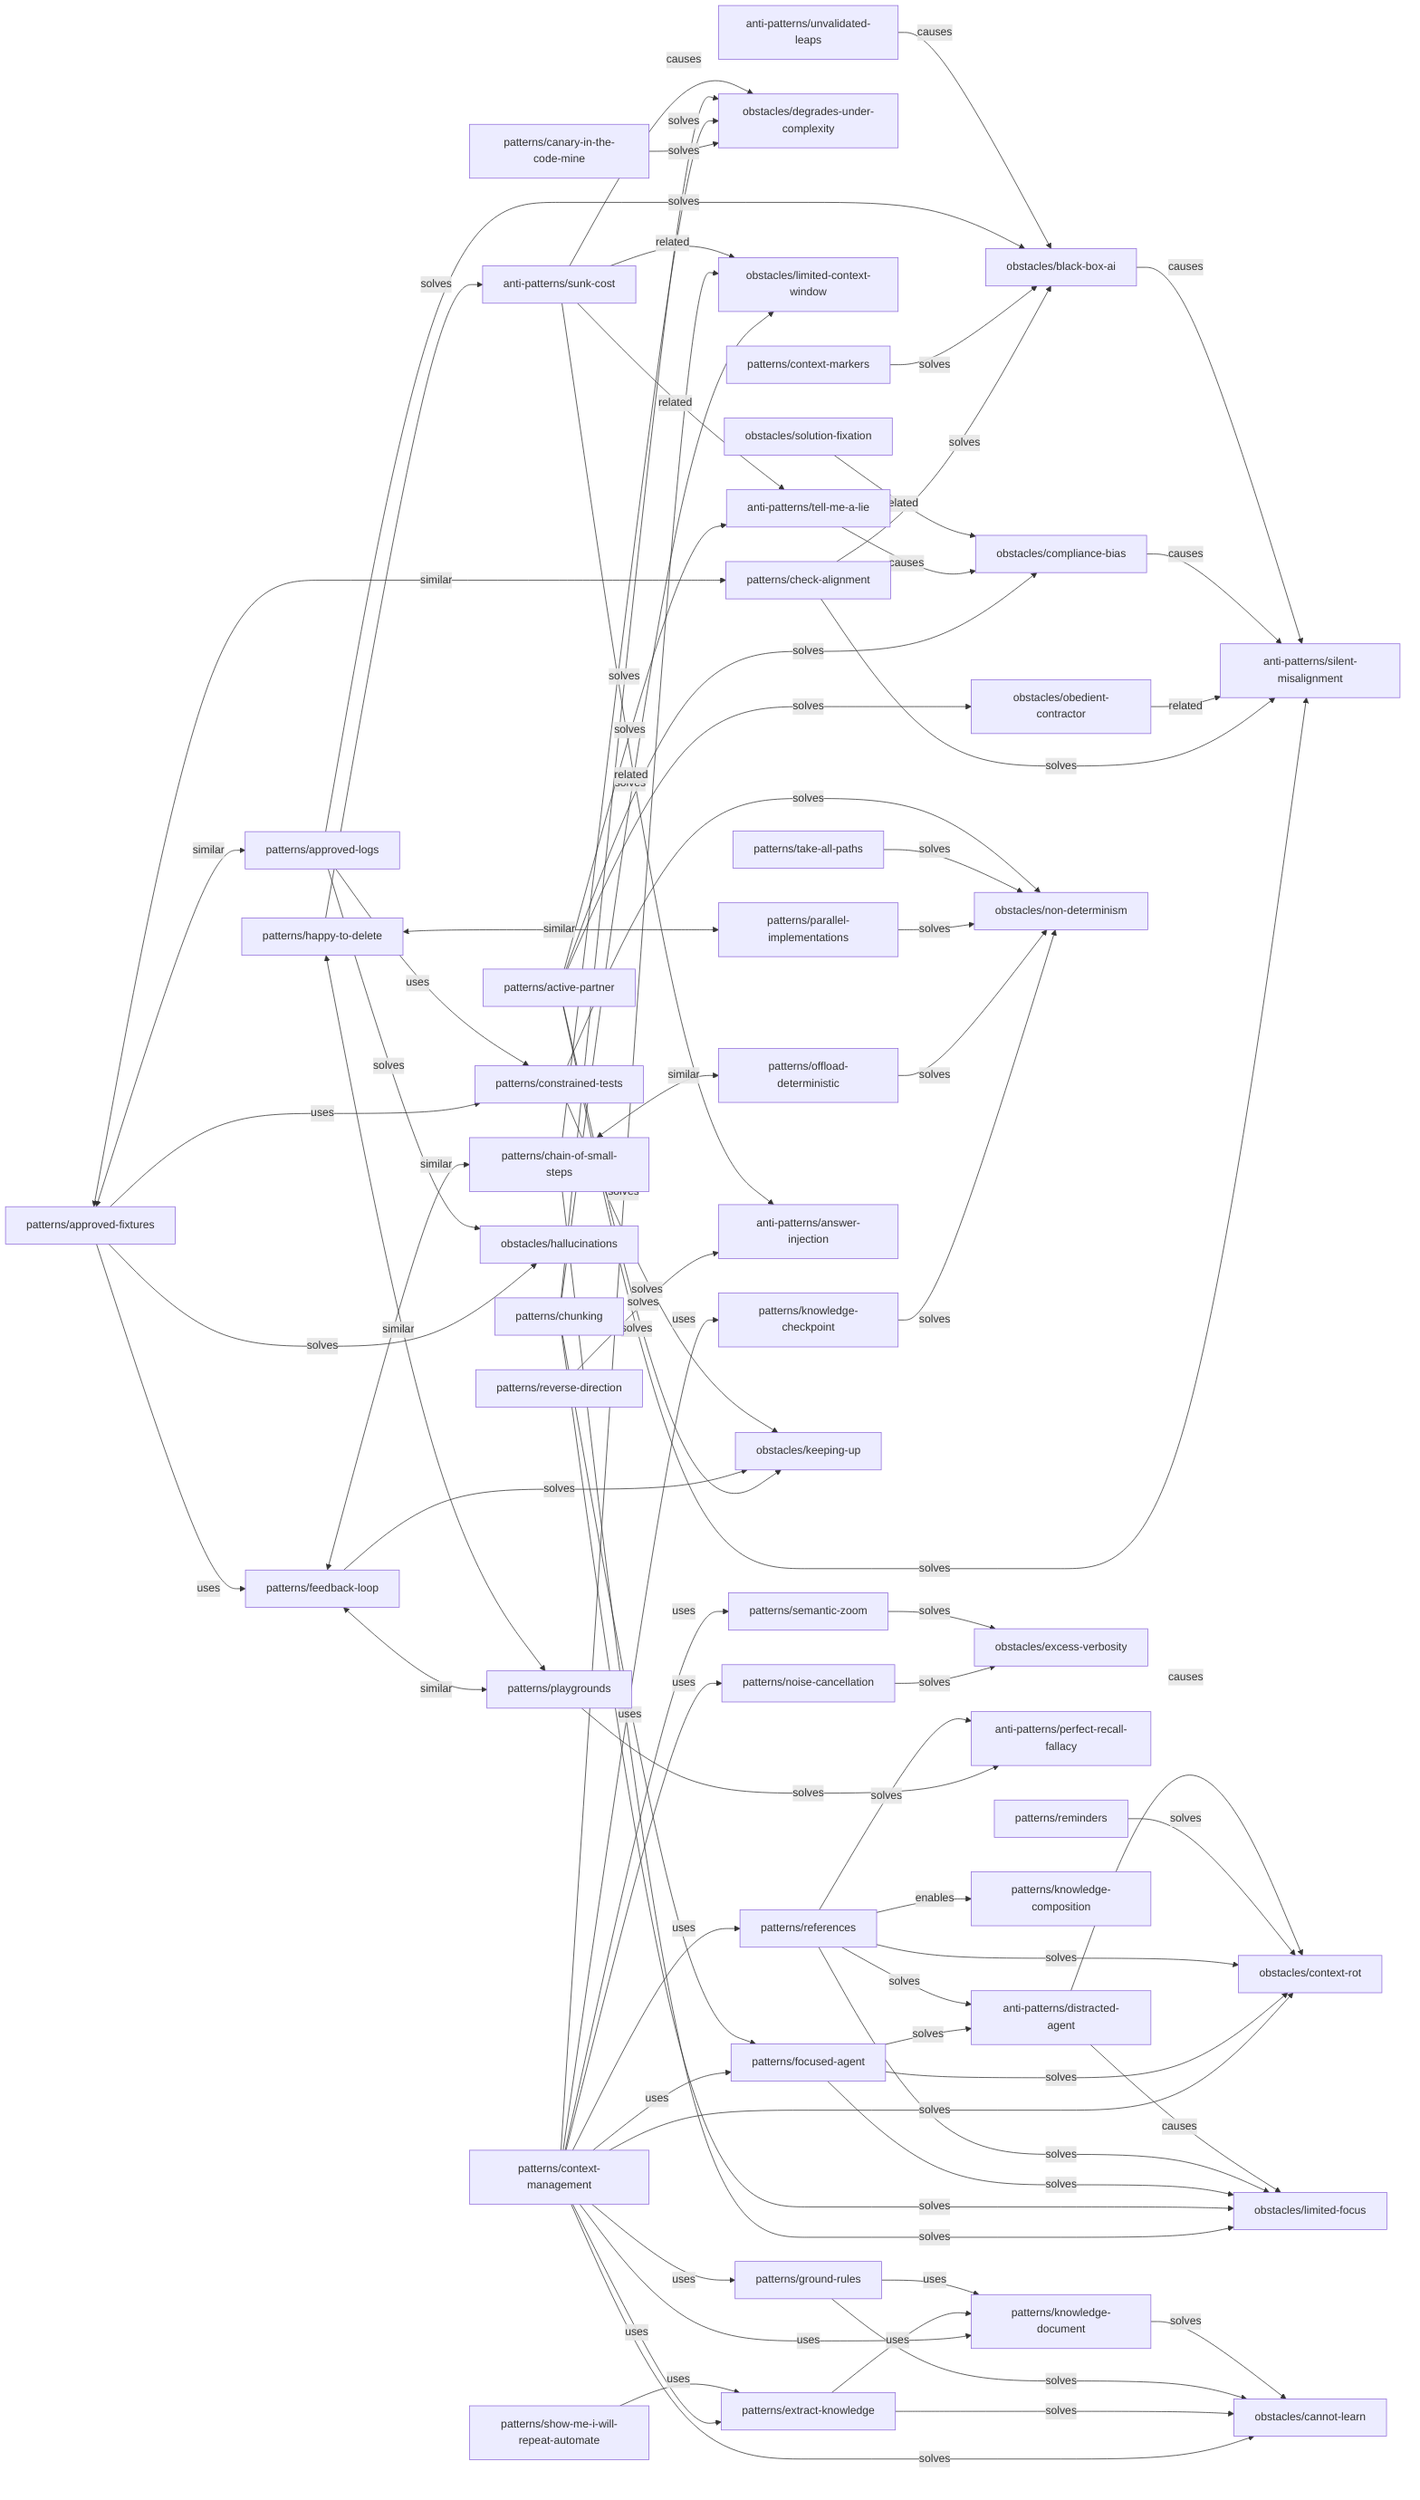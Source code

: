 graph LR
  %% Centralized relationship graph with semantic types
  %% Types: solves, similar, enables, uses, causes, alternative, related

  %% Pattern → Anti-pattern/Obstacle relationships (solves)
  patterns/active-partner -->|solves| anti-patterns/silent-misalignment
  patterns/active-partner -->|solves| anti-patterns/tell-me-a-lie
  patterns/active-partner -->|solves| obstacles/compliance-bias
  patterns/active-partner -->|solves| obstacles/obedient-contractor
  patterns/canary-in-the-code-mine -->|solves| obstacles/degrades-under-complexity
  patterns/chain-of-small-steps -->|solves| obstacles/degrades-under-complexity
  patterns/chain-of-small-steps -->|solves| obstacles/limited-focus
  patterns/check-alignment -->|solves| anti-patterns/silent-misalignment
  patterns/check-alignment -->|solves| obstacles/black-box-ai
  patterns/chunking -->|solves| obstacles/limited-focus
  patterns/chunking -->|solves| obstacles/limited-context-window
  patterns/chunking -->|solves| obstacles/degrades-under-complexity
  patterns/context-management -->|solves| obstacles/cannot-learn
  patterns/context-management -->|solves| obstacles/context-rot
  patterns/context-management -->|solves| obstacles/limited-context-window
  patterns/context-markers -->|solves| obstacles/black-box-ai
  patterns/extract-knowledge -->|solves| obstacles/cannot-learn
  patterns/focused-agent -->|solves| anti-patterns/distracted-agent
  patterns/focused-agent -->|solves| obstacles/limited-focus
  patterns/focused-agent -->|solves| obstacles/context-rot
  patterns/ground-rules -->|solves| obstacles/cannot-learn
  patterns/happy-to-delete -->|solves| anti-patterns/sunk-cost
  patterns/knowledge-checkpoint -->|solves| obstacles/non-determinism
  patterns/knowledge-document -->|solves| obstacles/cannot-learn
  patterns/noise-cancellation -->|solves| obstacles/excess-verbosity
  patterns/semantic-zoom -->|solves| obstacles/excess-verbosity
  patterns/offload-deterministic -->|solves| obstacles/non-determinism
  patterns/parallel-implementations -->|solves| obstacles/non-determinism
  patterns/playgrounds -->|solves| anti-patterns/perfect-recall-fallacy
  patterns/references -->|solves| anti-patterns/distracted-agent
  patterns/references -->|solves| obstacles/limited-focus
  patterns/references -->|solves| obstacles/context-rot
  patterns/references -->|solves| anti-patterns/perfect-recall-fallacy
  patterns/reminders -->|solves| obstacles/context-rot
  patterns/reverse-direction -->|solves| anti-patterns/answer-injection
  patterns/take-all-paths -->|solves| obstacles/non-determinism
  patterns/approved-fixtures -->|solves| obstacles/hallucinations
  patterns/approved-logs -->|solves| obstacles/hallucinations
  patterns/approved-logs -->|solves| obstacles/black-box-ai
  patterns/constrained-tests -->|solves| obstacles/non-determinism
  patterns/active-partner -->|solves| obstacles/keeping-up
  patterns/feedback-loop -->|solves| obstacles/keeping-up
  patterns/constrained-tests -->|solves| obstacles/keeping-up

  %% Pattern → Pattern relationships (enables, uses, similar, alternative)
  patterns/references -->|enables| patterns/knowledge-composition
  patterns/context-management -->|uses| patterns/ground-rules
  patterns/context-management -->|uses| patterns/references
  patterns/context-management -->|uses| patterns/knowledge-document
  patterns/context-management -->|uses| patterns/extract-knowledge
  patterns/context-management -->|uses| patterns/knowledge-checkpoint
  patterns/context-management -->|uses| patterns/focused-agent
  patterns/context-management -->|uses| patterns/semantic-zoom
  patterns/context-management -->|uses| patterns/noise-cancellation
  patterns/extract-knowledge -->|uses| patterns/knowledge-document
  patterns/ground-rules -->|uses| patterns/knowledge-document
  patterns/show-me-i-will-repeat-automate -->|uses| patterns/extract-knowledge
  patterns/chunking -->|uses| patterns/focused-agent
  patterns/approved-fixtures -->|uses| patterns/feedback-loop
  patterns/approved-fixtures -->|uses| patterns/constrained-tests
  patterns/approved-logs -->|uses| patterns/constrained-tests
  patterns/feedback-loop <-->|similar| patterns/playgrounds
  patterns/feedback-loop <-->|similar| patterns/chain-of-small-steps
  patterns/chain-of-small-steps <-->|similar| patterns/offload-deterministic
  patterns/happy-to-delete <-->|similar| patterns/parallel-implementations
  patterns/happy-to-delete <-->|similar| patterns/playgrounds
  patterns/approved-fixtures <-->|similar| patterns/check-alignment
  patterns/approved-fixtures <-->|similar| patterns/approved-logs

  %% Anti-pattern → Obstacle relationships (causes)
  anti-patterns/distracted-agent -->|causes| obstacles/limited-focus
  anti-patterns/distracted-agent -->|causes| obstacles/context-rot

  anti-patterns/tell-me-a-lie -->|causes| obstacles/compliance-bias
  anti-patterns/unvalidated-leaps -->|causes| obstacles/black-box-ai
  anti-patterns/sunk-cost -->|causes| obstacles/degrades-under-complexity

  %% Anti-pattern → Anti-pattern relationships (related)
  anti-patterns/sunk-cost -->|related| anti-patterns/answer-injection
  anti-patterns/sunk-cost -->|related| anti-patterns/tell-me-a-lie

  %% Anti-pattern → Obstacle relationships (related/causes)
  anti-patterns/sunk-cost -->|related| obstacles/limited-context-window

  %% Obstacle → Obstacle relationships (related)
  obstacles/solution-fixation -->|related| obstacles/compliance-bias

  %% Obstacle → Anti-pattern relationships (related)
  obstacles/obedient-contractor -->|related| anti-patterns/silent-misalignment
  obstacles/compliance-bias -->|causes| anti-patterns/silent-misalignment
  obstacles/black-box-ai -->|causes| anti-patterns/silent-misalignment